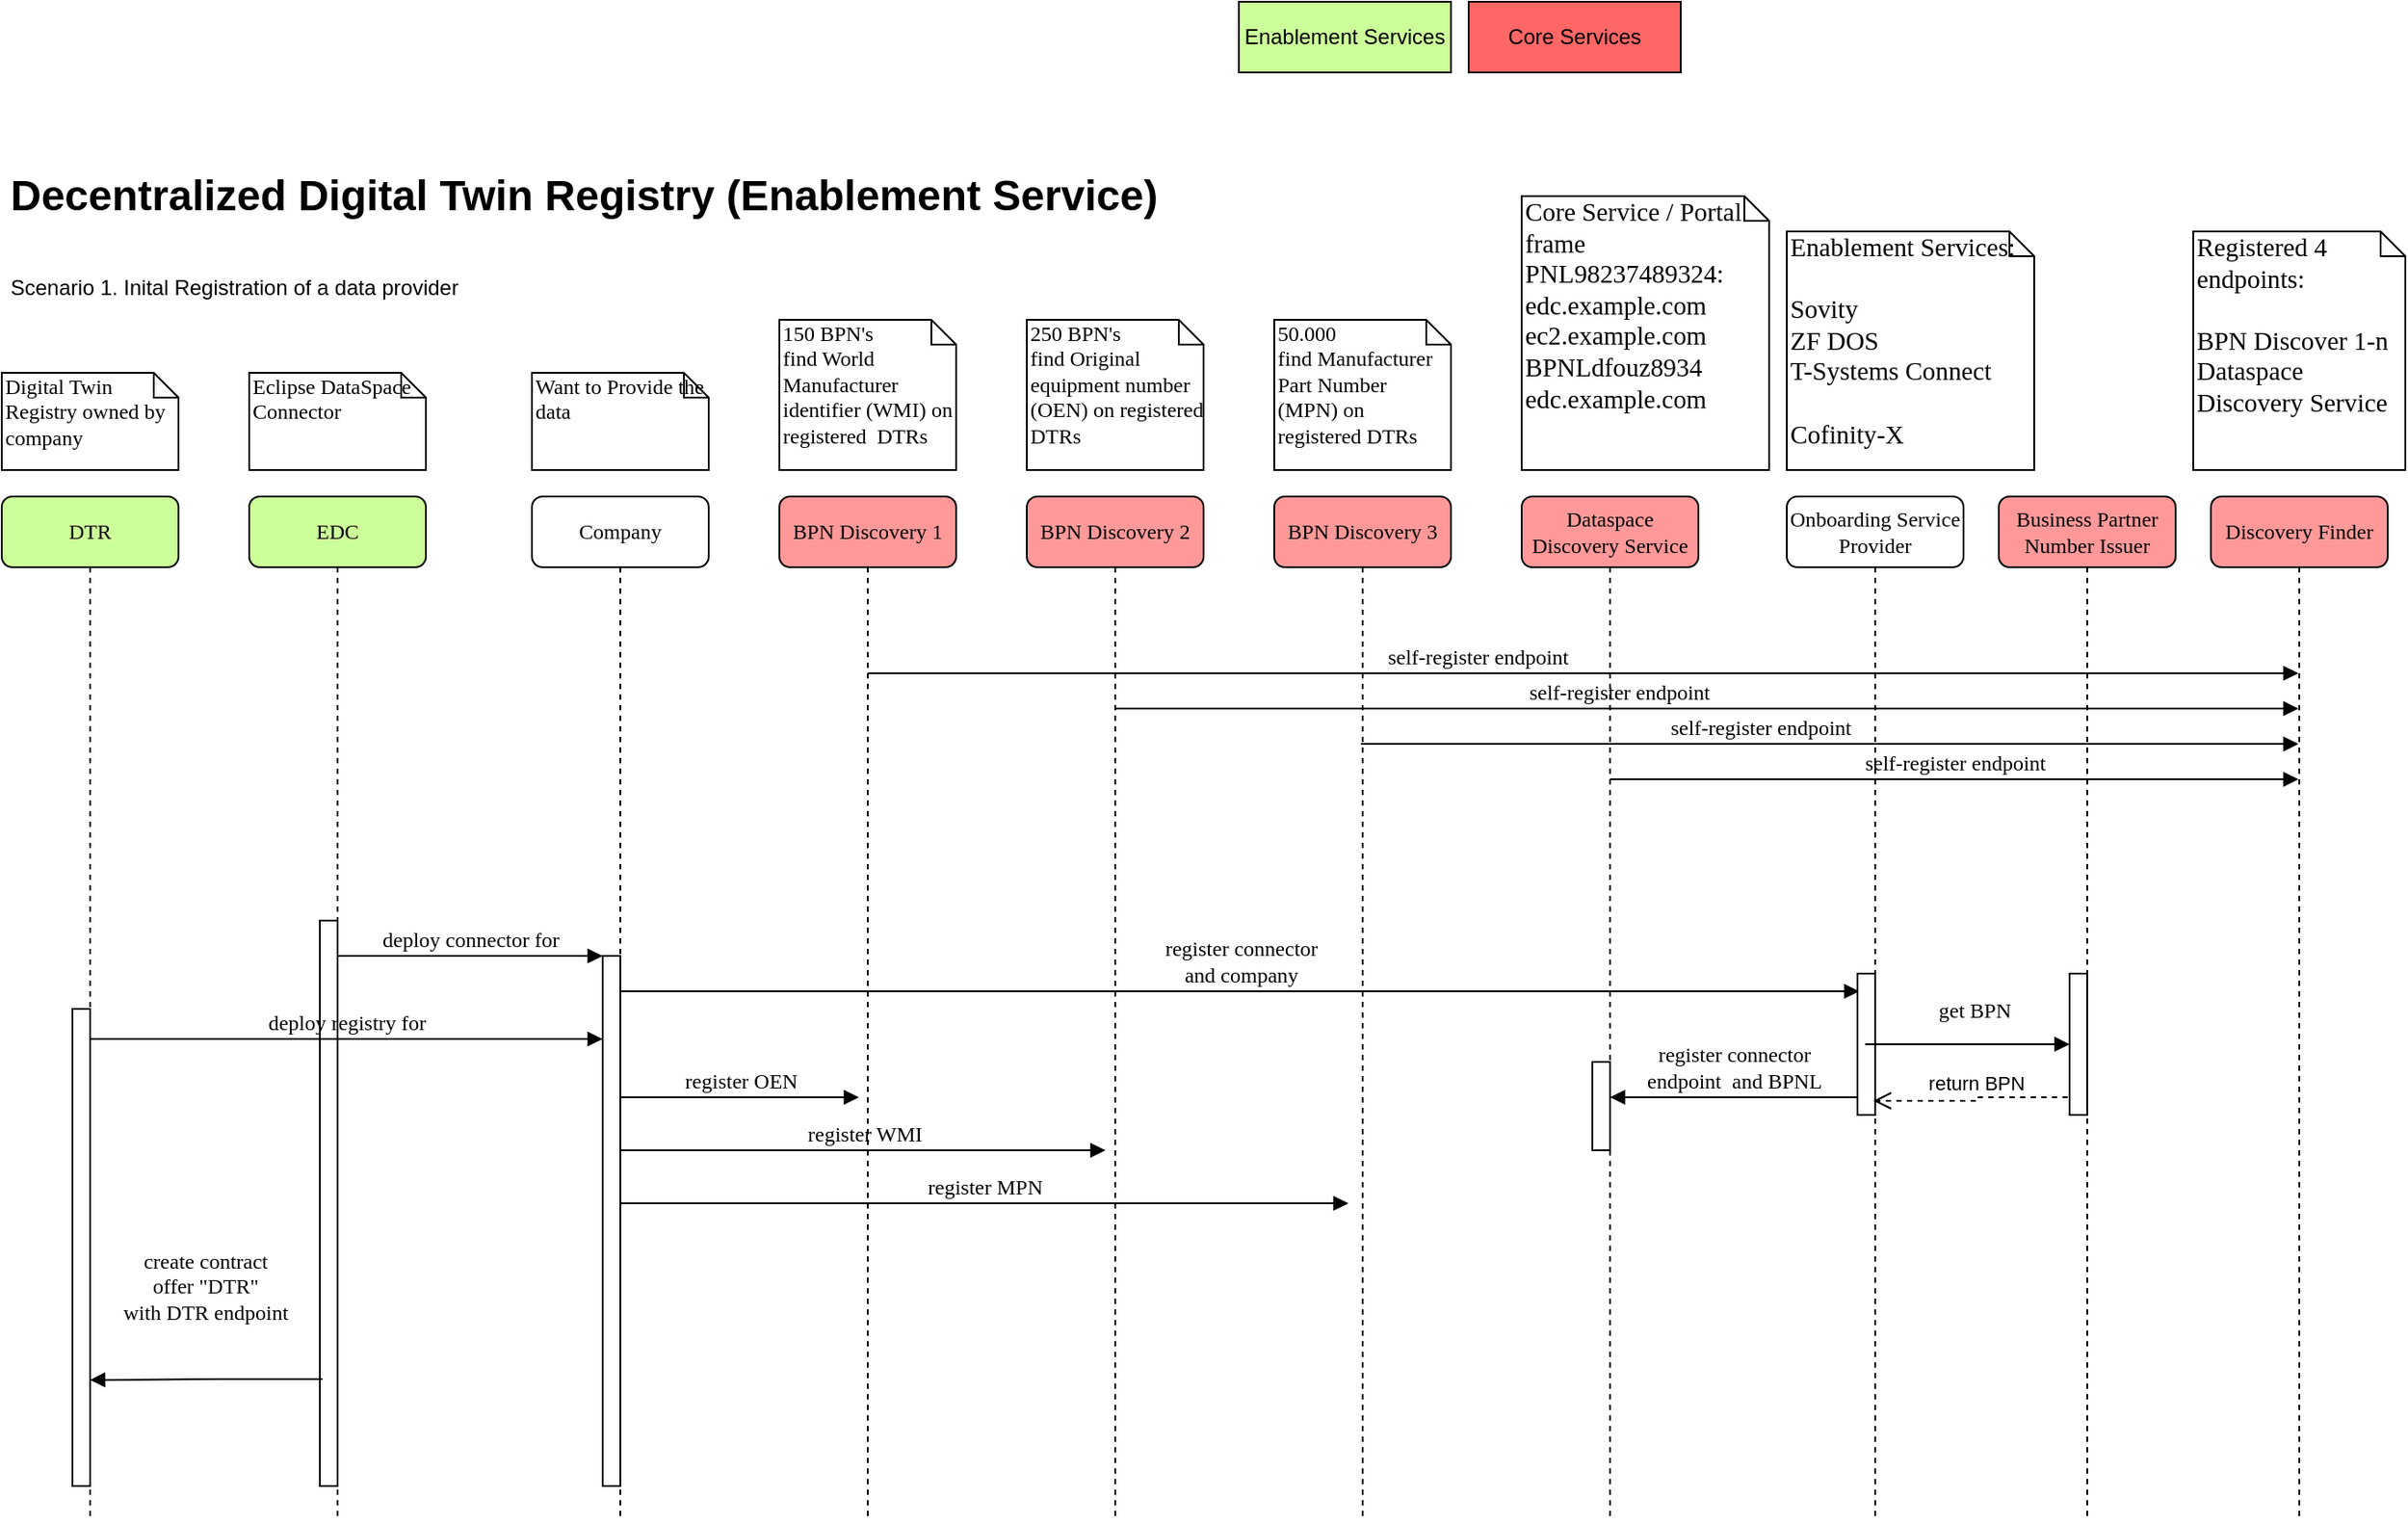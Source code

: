 <mxfile version="21.6.9" type="github">
  <diagram name="Page-1" id="13e1069c-82ec-6db2-03f1-153e76fe0fe0">
    <mxGraphModel dx="1489" dy="1663" grid="1" gridSize="10" guides="1" tooltips="1" connect="1" arrows="1" fold="1" page="1" pageScale="1" pageWidth="1100" pageHeight="850" background="none" math="0" shadow="0">
      <root>
        <mxCell id="0" />
        <mxCell id="1" parent="0" />
        <mxCell id="7baba1c4bc27f4b0-2" value="EDC" style="shape=umlLifeline;perimeter=lifelinePerimeter;whiteSpace=wrap;html=1;container=1;collapsible=0;recursiveResize=0;outlineConnect=0;rounded=1;shadow=0;comic=0;labelBackgroundColor=none;strokeWidth=1;fontFamily=Verdana;fontSize=12;align=center;fillColor=#CCFF99;" parent="1" vertex="1">
          <mxGeometry x="240" y="80" width="100" height="580" as="geometry" />
        </mxCell>
        <mxCell id="7baba1c4bc27f4b0-10" value="" style="html=1;points=[];perimeter=orthogonalPerimeter;rounded=0;shadow=0;comic=0;labelBackgroundColor=none;strokeWidth=1;fontFamily=Verdana;fontSize=12;align=center;" parent="7baba1c4bc27f4b0-2" vertex="1">
          <mxGeometry x="40" y="240" width="10" height="320" as="geometry" />
        </mxCell>
        <mxCell id="7baba1c4bc27f4b0-3" value="Company" style="shape=umlLifeline;perimeter=lifelinePerimeter;whiteSpace=wrap;html=1;container=1;collapsible=0;recursiveResize=0;outlineConnect=0;rounded=1;shadow=0;comic=0;labelBackgroundColor=none;strokeWidth=1;fontFamily=Verdana;fontSize=12;align=center;" parent="1" vertex="1">
          <mxGeometry x="400" y="80" width="100" height="580" as="geometry" />
        </mxCell>
        <mxCell id="7baba1c4bc27f4b0-13" value="" style="html=1;points=[];perimeter=orthogonalPerimeter;rounded=0;shadow=0;comic=0;labelBackgroundColor=none;strokeWidth=1;fontFamily=Verdana;fontSize=12;align=center;" parent="7baba1c4bc27f4b0-3" vertex="1">
          <mxGeometry x="40" y="260" width="10" height="300" as="geometry" />
        </mxCell>
        <mxCell id="7baba1c4bc27f4b0-4" value="BPN Discovery 1" style="shape=umlLifeline;perimeter=lifelinePerimeter;whiteSpace=wrap;html=1;container=1;collapsible=0;recursiveResize=0;outlineConnect=0;rounded=1;shadow=0;comic=0;labelBackgroundColor=none;strokeWidth=1;fontFamily=Verdana;fontSize=12;align=center;fillColor=#FF9999;" parent="1" vertex="1">
          <mxGeometry x="540" y="80" width="100" height="580" as="geometry" />
        </mxCell>
        <mxCell id="F-69Bmwsysw-YoAs_LHj-7" value="register OEN" style="html=1;verticalAlign=bottom;endArrow=block;labelBackgroundColor=none;fontFamily=Verdana;fontSize=12;edgeStyle=elbowEdgeStyle;elbow=vertical;" parent="7baba1c4bc27f4b0-4" edge="1">
          <mxGeometry x="0.007" relative="1" as="geometry">
            <mxPoint x="-90" y="340" as="sourcePoint" />
            <Array as="points">
              <mxPoint x="-85" y="340" />
            </Array>
            <mxPoint x="45" y="340" as="targetPoint" />
            <mxPoint as="offset" />
          </mxGeometry>
        </mxCell>
        <mxCell id="7baba1c4bc27f4b0-5" value="BPN Discovery 2" style="shape=umlLifeline;perimeter=lifelinePerimeter;whiteSpace=wrap;html=1;container=1;collapsible=0;recursiveResize=0;outlineConnect=0;rounded=1;shadow=0;comic=0;labelBackgroundColor=none;strokeWidth=1;fontFamily=Verdana;fontSize=12;align=center;fillColor=#FF9999;" parent="1" vertex="1">
          <mxGeometry x="680" y="80" width="100" height="580" as="geometry" />
        </mxCell>
        <mxCell id="Gci9yLwvQkhO6unXlzPl-11" value="self-register endpoint" style="html=1;verticalAlign=bottom;endArrow=block;labelBackgroundColor=none;fontFamily=Verdana;fontSize=12;edgeStyle=elbowEdgeStyle;elbow=horizontal;" edge="1" parent="7baba1c4bc27f4b0-5">
          <mxGeometry x="-0.149" relative="1" as="geometry">
            <mxPoint x="-90" y="100.06" as="sourcePoint" />
            <Array as="points">
              <mxPoint x="330" y="100" />
            </Array>
            <mxPoint x="719.5" y="100" as="targetPoint" />
            <mxPoint as="offset" />
          </mxGeometry>
        </mxCell>
        <mxCell id="7baba1c4bc27f4b0-6" value="BPN Discovery 3" style="shape=umlLifeline;perimeter=lifelinePerimeter;whiteSpace=wrap;html=1;container=1;collapsible=0;recursiveResize=0;outlineConnect=0;rounded=1;shadow=0;comic=0;labelBackgroundColor=none;strokeWidth=1;fontFamily=Verdana;fontSize=12;align=center;fillColor=#FF9999;" parent="1" vertex="1">
          <mxGeometry x="820" y="80" width="100" height="580" as="geometry" />
        </mxCell>
        <mxCell id="7baba1c4bc27f4b0-7" value="Dataspace Discovery Service" style="shape=umlLifeline;perimeter=lifelinePerimeter;whiteSpace=wrap;html=1;container=1;collapsible=0;recursiveResize=0;outlineConnect=0;rounded=1;shadow=0;comic=0;labelBackgroundColor=none;strokeWidth=1;fontFamily=Verdana;fontSize=12;align=center;fillColor=#FF9999;" parent="1" vertex="1">
          <mxGeometry x="960" y="80" width="100" height="580" as="geometry" />
        </mxCell>
        <mxCell id="Gci9yLwvQkhO6unXlzPl-3" value="" style="html=1;points=[];perimeter=orthogonalPerimeter;rounded=0;shadow=0;comic=0;labelBackgroundColor=none;strokeWidth=1;fontFamily=Verdana;fontSize=12;align=center;" vertex="1" parent="7baba1c4bc27f4b0-7">
          <mxGeometry x="40" y="320" width="10" height="50" as="geometry" />
        </mxCell>
        <mxCell id="Gci9yLwvQkhO6unXlzPl-12" value="self-register endpoint" style="html=1;verticalAlign=bottom;endArrow=block;labelBackgroundColor=none;fontFamily=Verdana;fontSize=12;edgeStyle=elbowEdgeStyle;elbow=horizontal;" edge="1" parent="7baba1c4bc27f4b0-7">
          <mxGeometry x="-0.149" relative="1" as="geometry">
            <mxPoint x="-230.333" y="120" as="sourcePoint" />
            <Array as="points">
              <mxPoint x="60" y="120" />
            </Array>
            <mxPoint x="439.5" y="120" as="targetPoint" />
            <mxPoint as="offset" />
          </mxGeometry>
        </mxCell>
        <mxCell id="Gci9yLwvQkhO6unXlzPl-13" value="self-register endpoint" style="html=1;verticalAlign=bottom;endArrow=block;labelBackgroundColor=none;fontFamily=Verdana;fontSize=12;edgeStyle=elbowEdgeStyle;elbow=horizontal;" edge="1" parent="7baba1c4bc27f4b0-7">
          <mxGeometry x="-0.149" relative="1" as="geometry">
            <mxPoint x="-91" y="140.06" as="sourcePoint" />
            <Array as="points">
              <mxPoint x="329" y="140" />
            </Array>
            <mxPoint x="439.5" y="140" as="targetPoint" />
            <mxPoint as="offset" />
          </mxGeometry>
        </mxCell>
        <mxCell id="7baba1c4bc27f4b0-8" value="DTR" style="shape=umlLifeline;perimeter=lifelinePerimeter;whiteSpace=wrap;html=1;container=1;collapsible=0;recursiveResize=0;outlineConnect=0;rounded=1;shadow=0;comic=0;labelBackgroundColor=none;strokeWidth=1;fontFamily=Verdana;fontSize=12;align=center;fillColor=#CCFF99;" parent="1" vertex="1">
          <mxGeometry x="100" y="80" width="100" height="580" as="geometry" />
        </mxCell>
        <mxCell id="7baba1c4bc27f4b0-9" value="" style="html=1;points=[];perimeter=orthogonalPerimeter;rounded=0;shadow=0;comic=0;labelBackgroundColor=none;strokeWidth=1;fontFamily=Verdana;fontSize=12;align=center;" parent="7baba1c4bc27f4b0-8" vertex="1">
          <mxGeometry x="40" y="290" width="10" height="270" as="geometry" />
        </mxCell>
        <mxCell id="7baba1c4bc27f4b0-17" value="register connector &lt;br&gt;and company" style="html=1;verticalAlign=bottom;endArrow=block;labelBackgroundColor=none;fontFamily=Verdana;fontSize=12;edgeStyle=elbowEdgeStyle;elbow=vertical;entryX=0.1;entryY=0.13;entryDx=0;entryDy=0;entryPerimeter=0;" parent="1" source="7baba1c4bc27f4b0-13" target="F-69Bmwsysw-YoAs_LHj-4" edge="1">
          <mxGeometry relative="1" as="geometry">
            <mxPoint x="505" y="360" as="sourcePoint" />
            <Array as="points">
              <mxPoint x="455" y="360" />
            </Array>
          </mxGeometry>
        </mxCell>
        <mxCell id="7baba1c4bc27f4b0-14" value="deploy connector for" style="html=1;verticalAlign=bottom;endArrow=block;entryX=0;entryY=0;labelBackgroundColor=none;fontFamily=Verdana;fontSize=12;edgeStyle=elbowEdgeStyle;elbow=vertical;" parent="1" source="7baba1c4bc27f4b0-10" target="7baba1c4bc27f4b0-13" edge="1">
          <mxGeometry relative="1" as="geometry">
            <mxPoint x="365" y="340" as="sourcePoint" />
          </mxGeometry>
        </mxCell>
        <mxCell id="7baba1c4bc27f4b0-40" value="Digital Twin Registry owned by company" style="shape=note;whiteSpace=wrap;html=1;size=14;verticalAlign=top;align=left;spacingTop=-6;rounded=0;shadow=0;comic=0;labelBackgroundColor=none;strokeWidth=1;fontFamily=Verdana;fontSize=12" parent="1" vertex="1">
          <mxGeometry x="100" y="10" width="100" height="55" as="geometry" />
        </mxCell>
        <mxCell id="7baba1c4bc27f4b0-41" value="Eclipse DataSpace Connector" style="shape=note;whiteSpace=wrap;html=1;size=14;verticalAlign=top;align=left;spacingTop=-6;rounded=0;shadow=0;comic=0;labelBackgroundColor=none;strokeWidth=1;fontFamily=Verdana;fontSize=12" parent="1" vertex="1">
          <mxGeometry x="240" y="10" width="100" height="55" as="geometry" />
        </mxCell>
        <mxCell id="7baba1c4bc27f4b0-42" value="Want to Provide the data" style="shape=note;whiteSpace=wrap;html=1;size=14;verticalAlign=top;align=left;spacingTop=-6;rounded=0;shadow=0;comic=0;labelBackgroundColor=none;strokeWidth=1;fontFamily=Verdana;fontSize=12" parent="1" vertex="1">
          <mxGeometry x="400" y="10" width="100" height="55" as="geometry" />
        </mxCell>
        <mxCell id="7baba1c4bc27f4b0-43" value="150 BPN&#39;s&lt;br&gt;find World Manufacturer identifier (WMI) on registered &amp;nbsp;DTRs" style="shape=note;whiteSpace=wrap;html=1;size=14;verticalAlign=top;align=left;spacingTop=-6;rounded=0;shadow=0;comic=0;labelBackgroundColor=none;strokeWidth=1;fontFamily=Verdana;fontSize=12" parent="1" vertex="1">
          <mxGeometry x="540" y="-20" width="100" height="85" as="geometry" />
        </mxCell>
        <mxCell id="7baba1c4bc27f4b0-44" value="250 BPN&#39;s&lt;br&gt;find Original equipment number (OEN) on registered DTRs" style="shape=note;whiteSpace=wrap;html=1;size=14;verticalAlign=top;align=left;spacingTop=-6;rounded=0;shadow=0;comic=0;labelBackgroundColor=none;strokeWidth=1;fontFamily=Verdana;fontSize=12" parent="1" vertex="1">
          <mxGeometry x="680" y="-20" width="100" height="85" as="geometry" />
        </mxCell>
        <mxCell id="7baba1c4bc27f4b0-45" value="50.000&lt;br&gt;find Manufacturer Part Number (MPN) on registered DTRs" style="shape=note;whiteSpace=wrap;html=1;size=14;verticalAlign=top;align=left;spacingTop=-6;rounded=0;shadow=0;comic=0;labelBackgroundColor=none;strokeWidth=1;fontFamily=Verdana;fontSize=12" parent="1" vertex="1">
          <mxGeometry x="820" y="-20" width="100" height="85" as="geometry" />
        </mxCell>
        <mxCell id="7baba1c4bc27f4b0-46" value="&lt;p style=&quot;margin: 0in; font-family: Calibri; font-size: 11pt;&quot; lang=&quot;de&quot;&gt;Core Service / Portal frame&lt;/p&gt;&lt;p style=&quot;margin: 0in; font-family: Calibri; font-size: 11pt;&quot; lang=&quot;de&quot;&gt;PNL98237489324: edc.example.com ec2.example.com&amp;nbsp;&amp;nbsp;&lt;/p&gt;&lt;p style=&quot;margin: 0in; font-family: Calibri; font-size: 11pt;&quot; lang=&quot;de&quot;&gt;BPNLdfouz8934&lt;/p&gt;&lt;p style=&quot;margin: 0in; font-family: Calibri; font-size: 11pt;&quot; lang=&quot;de&quot;&gt;edc.example.com&lt;/p&gt;" style="shape=note;whiteSpace=wrap;html=1;size=14;verticalAlign=top;align=left;spacingTop=-6;rounded=0;shadow=0;comic=0;labelBackgroundColor=none;strokeWidth=1;fontFamily=Verdana;fontSize=12" parent="1" vertex="1">
          <mxGeometry x="960" y="-90" width="140" height="155" as="geometry" />
        </mxCell>
        <mxCell id="F-69Bmwsysw-YoAs_LHj-1" value="&lt;h1&gt;Decentralized Digital Twin Registry (Enablement Service)&lt;/h1&gt;&lt;div&gt;&lt;br&gt;&lt;/div&gt;&lt;div&gt;Scenario 1. Inital Registration of a data provider&amp;nbsp;&lt;br&gt;&lt;/div&gt;" style="text;html=1;strokeColor=none;fillColor=none;spacing=5;spacingTop=-20;whiteSpace=wrap;overflow=hidden;rounded=0;" parent="1" vertex="1">
          <mxGeometry x="100" y="-110" width="769" height="120" as="geometry" />
        </mxCell>
        <mxCell id="F-69Bmwsysw-YoAs_LHj-3" value="Onboarding Service Provider" style="shape=umlLifeline;perimeter=lifelinePerimeter;whiteSpace=wrap;html=1;container=1;collapsible=0;recursiveResize=0;outlineConnect=0;rounded=1;shadow=0;comic=0;labelBackgroundColor=none;strokeWidth=1;fontFamily=Verdana;fontSize=12;align=center;" parent="1" vertex="1">
          <mxGeometry x="1110" y="80" width="100" height="580" as="geometry" />
        </mxCell>
        <mxCell id="F-69Bmwsysw-YoAs_LHj-4" value="" style="html=1;points=[];perimeter=orthogonalPerimeter;rounded=0;shadow=0;comic=0;labelBackgroundColor=none;strokeWidth=1;fontFamily=Verdana;fontSize=12;align=center;" parent="F-69Bmwsysw-YoAs_LHj-3" vertex="1">
          <mxGeometry x="40" y="270" width="10" height="80" as="geometry" />
        </mxCell>
        <mxCell id="F-69Bmwsysw-YoAs_LHj-6" value="register connector &lt;br&gt;endpoint &amp;nbsp;and BPNL" style="html=1;verticalAlign=bottom;endArrow=block;labelBackgroundColor=none;fontFamily=Verdana;fontSize=12;edgeStyle=elbowEdgeStyle;elbow=vertical;" parent="F-69Bmwsysw-YoAs_LHj-3" edge="1">
          <mxGeometry relative="1" as="geometry">
            <mxPoint x="40" y="340" as="sourcePoint" />
            <mxPoint x="-100" y="340" as="targetPoint" />
          </mxGeometry>
        </mxCell>
        <mxCell id="Gci9yLwvQkhO6unXlzPl-1" value="return BPN" style="html=1;verticalAlign=bottom;endArrow=open;dashed=1;endSize=8;edgeStyle=elbowEdgeStyle;elbow=horizontal;curved=0;rounded=0;entryX=0.9;entryY=0.9;entryDx=0;entryDy=0;entryPerimeter=0;" edge="1" parent="F-69Bmwsysw-YoAs_LHj-3" target="F-69Bmwsysw-YoAs_LHj-4">
          <mxGeometry relative="1" as="geometry">
            <mxPoint x="165" y="340" as="sourcePoint" />
            <mxPoint x="85" y="340" as="targetPoint" />
          </mxGeometry>
        </mxCell>
        <mxCell id="F-69Bmwsysw-YoAs_LHj-8" value="register WMI" style="html=1;verticalAlign=bottom;endArrow=block;labelBackgroundColor=none;fontFamily=Verdana;fontSize=12;edgeStyle=elbowEdgeStyle;elbow=vertical;" parent="1" edge="1">
          <mxGeometry relative="1" as="geometry">
            <mxPoint x="450" y="450" as="sourcePoint" />
            <Array as="points" />
            <mxPoint x="724.5" y="449.941" as="targetPoint" />
          </mxGeometry>
        </mxCell>
        <mxCell id="F-69Bmwsysw-YoAs_LHj-10" value="register MPN" style="html=1;verticalAlign=bottom;endArrow=block;labelBackgroundColor=none;fontFamily=Verdana;fontSize=12;edgeStyle=elbowEdgeStyle;elbow=vertical;" parent="1" edge="1">
          <mxGeometry relative="1" as="geometry">
            <mxPoint x="450" y="480" as="sourcePoint" />
            <Array as="points" />
            <mxPoint x="862.0" y="480" as="targetPoint" />
          </mxGeometry>
        </mxCell>
        <mxCell id="F-69Bmwsysw-YoAs_LHj-16" value="create contract &lt;br&gt;offer &quot;DTR&quot; &lt;br&gt;with DTR endpoint" style="html=1;verticalAlign=bottom;endArrow=block;labelBackgroundColor=none;fontFamily=Verdana;fontSize=12;edgeStyle=elbowEdgeStyle;elbow=horizontal;exitX=0.143;exitY=0.811;exitDx=0;exitDy=0;exitPerimeter=0;" parent="1" source="7baba1c4bc27f4b0-10" target="7baba1c4bc27f4b0-9" edge="1">
          <mxGeometry x="0.007" y="-30" relative="1" as="geometry">
            <mxPoint x="235" y="580" as="sourcePoint" />
            <mxPoint x="365" y="680" as="targetPoint" />
            <Array as="points">
              <mxPoint x="215" y="580" />
            </Array>
            <mxPoint x="30" y="-29" as="offset" />
          </mxGeometry>
        </mxCell>
        <mxCell id="F-69Bmwsysw-YoAs_LHj-15" value="deploy registry for" style="html=1;verticalAlign=bottom;endArrow=block;labelBackgroundColor=none;fontFamily=Verdana;fontSize=12;edgeStyle=elbowEdgeStyle;elbow=vertical;exitX=1.013;exitY=0.063;exitDx=0;exitDy=0;exitPerimeter=0;" parent="1" source="7baba1c4bc27f4b0-9" target="7baba1c4bc27f4b0-13" edge="1">
          <mxGeometry relative="1" as="geometry">
            <mxPoint x="150" y="500" as="sourcePoint" />
            <mxPoint x="444.5" y="499.995" as="targetPoint" />
          </mxGeometry>
        </mxCell>
        <mxCell id="9PgZraaCn6j2YhGHZMRW-1" value="&lt;p style=&quot;margin: 0in; font-family: Calibri; font-size: 11pt;&quot; lang=&quot;de&quot;&gt;Enablement Services:&lt;/p&gt;&lt;p style=&quot;margin: 0in; font-family: Calibri; font-size: 11pt;&quot; lang=&quot;de&quot;&gt;&lt;br&gt;&lt;/p&gt;&lt;p style=&quot;margin: 0in; font-family: Calibri; font-size: 11pt;&quot; lang=&quot;de&quot;&gt;Sovity&lt;/p&gt;&lt;p style=&quot;margin: 0in; font-family: Calibri; font-size: 11pt;&quot; lang=&quot;de&quot;&gt;ZF DOS&lt;/p&gt;&lt;p style=&quot;margin: 0in; font-family: Calibri; font-size: 11pt;&quot; lang=&quot;de&quot;&gt;T-Systems Connect&lt;/p&gt;&lt;p style=&quot;margin: 0in; font-family: Calibri; font-size: 11pt;&quot; lang=&quot;de&quot;&gt;&lt;br&gt;&lt;/p&gt;&lt;p style=&quot;margin: 0in; font-family: Calibri; font-size: 11pt;&quot; lang=&quot;de&quot;&gt;Cofinity-X&lt;/p&gt;&lt;p style=&quot;margin: 0in; font-family: Calibri; font-size: 11pt;&quot; lang=&quot;de&quot;&gt;&lt;br&gt;&lt;/p&gt;" style="shape=note;whiteSpace=wrap;html=1;size=14;verticalAlign=top;align=left;spacingTop=-6;rounded=0;shadow=0;comic=0;labelBackgroundColor=none;strokeWidth=1;fontFamily=Verdana;fontSize=12" parent="1" vertex="1">
          <mxGeometry x="1110" y="-70" width="140" height="135" as="geometry" />
        </mxCell>
        <mxCell id="9PgZraaCn6j2YhGHZMRW-3" value="Business Partner Number Issuer" style="shape=umlLifeline;perimeter=lifelinePerimeter;whiteSpace=wrap;html=1;container=1;collapsible=0;recursiveResize=0;outlineConnect=0;rounded=1;shadow=0;comic=0;labelBackgroundColor=none;strokeWidth=1;fontFamily=Verdana;fontSize=12;align=center;fillColor=#FF9999;" parent="1" vertex="1">
          <mxGeometry x="1230" y="80" width="100" height="580" as="geometry" />
        </mxCell>
        <mxCell id="9PgZraaCn6j2YhGHZMRW-4" value="" style="html=1;points=[];perimeter=orthogonalPerimeter;rounded=0;shadow=0;comic=0;labelBackgroundColor=none;strokeWidth=1;fontFamily=Verdana;fontSize=12;align=center;" parent="9PgZraaCn6j2YhGHZMRW-3" vertex="1">
          <mxGeometry x="40" y="270" width="10" height="80" as="geometry" />
        </mxCell>
        <mxCell id="9PgZraaCn6j2YhGHZMRW-5" value="get BPN" style="html=1;verticalAlign=bottom;endArrow=block;labelBackgroundColor=none;fontFamily=Verdana;fontSize=12;edgeStyle=elbowEdgeStyle;elbow=vertical;" parent="1" target="9PgZraaCn6j2YhGHZMRW-4" edge="1">
          <mxGeometry x="0.048" y="10" relative="1" as="geometry">
            <mxPoint x="1154.324" y="389.941" as="sourcePoint" />
            <mxPoint x="1095" y="540" as="targetPoint" />
            <mxPoint x="1" as="offset" />
          </mxGeometry>
        </mxCell>
        <mxCell id="9PgZraaCn6j2YhGHZMRW-11" value="Enablement Services" style="rounded=0;whiteSpace=wrap;html=1;fillColor=#CCFF99;" parent="1" vertex="1">
          <mxGeometry x="800" y="-200" width="120" height="40" as="geometry" />
        </mxCell>
        <mxCell id="9PgZraaCn6j2YhGHZMRW-12" value="Core Services" style="rounded=0;whiteSpace=wrap;html=1;fillColor=#FF6666;" parent="1" vertex="1">
          <mxGeometry x="930" y="-200" width="120" height="40" as="geometry" />
        </mxCell>
        <mxCell id="Gci9yLwvQkhO6unXlzPl-4" value="Discovery Finder" style="shape=umlLifeline;perimeter=lifelinePerimeter;whiteSpace=wrap;html=1;container=1;collapsible=0;recursiveResize=0;outlineConnect=0;rounded=1;shadow=0;comic=0;labelBackgroundColor=none;strokeWidth=1;fontFamily=Verdana;fontSize=12;align=center;fillColor=#FF9999;" vertex="1" parent="1">
          <mxGeometry x="1350" y="80" width="100" height="580" as="geometry" />
        </mxCell>
        <mxCell id="Gci9yLwvQkhO6unXlzPl-9" value="&lt;p style=&quot;margin: 0in; font-family: Calibri; font-size: 11pt;&quot; lang=&quot;de&quot;&gt;Registered 4 endpoints:&lt;/p&gt;&lt;p style=&quot;margin: 0in; font-family: Calibri; font-size: 11pt;&quot; lang=&quot;de&quot;&gt;&lt;br&gt;&lt;/p&gt;&lt;p style=&quot;margin: 0in; font-family: Calibri; font-size: 11pt;&quot; lang=&quot;de&quot;&gt;BPN Discover 1-n&lt;/p&gt;&lt;p style=&quot;border-color: var(--border-color); margin: 0in; font-family: Calibri; font-size: 11pt;&quot; lang=&quot;de&quot;&gt;Dataspace Discovery Service&lt;/p&gt;" style="shape=note;whiteSpace=wrap;html=1;size=14;verticalAlign=top;align=left;spacingTop=-6;rounded=0;shadow=0;comic=0;labelBackgroundColor=none;strokeWidth=1;fontFamily=Verdana;fontSize=12" vertex="1" parent="1">
          <mxGeometry x="1340" y="-70" width="120" height="135" as="geometry" />
        </mxCell>
        <mxCell id="Gci9yLwvQkhO6unXlzPl-8" value="self-register endpoint" style="html=1;verticalAlign=bottom;endArrow=block;labelBackgroundColor=none;fontFamily=Verdana;fontSize=12;edgeStyle=elbowEdgeStyle;elbow=horizontal;" edge="1" parent="1">
          <mxGeometry relative="1" as="geometry">
            <mxPoint x="1010" y="240.06" as="sourcePoint" />
            <Array as="points" />
            <mxPoint x="1399.5" y="240.001" as="targetPoint" />
          </mxGeometry>
        </mxCell>
      </root>
    </mxGraphModel>
  </diagram>
</mxfile>
